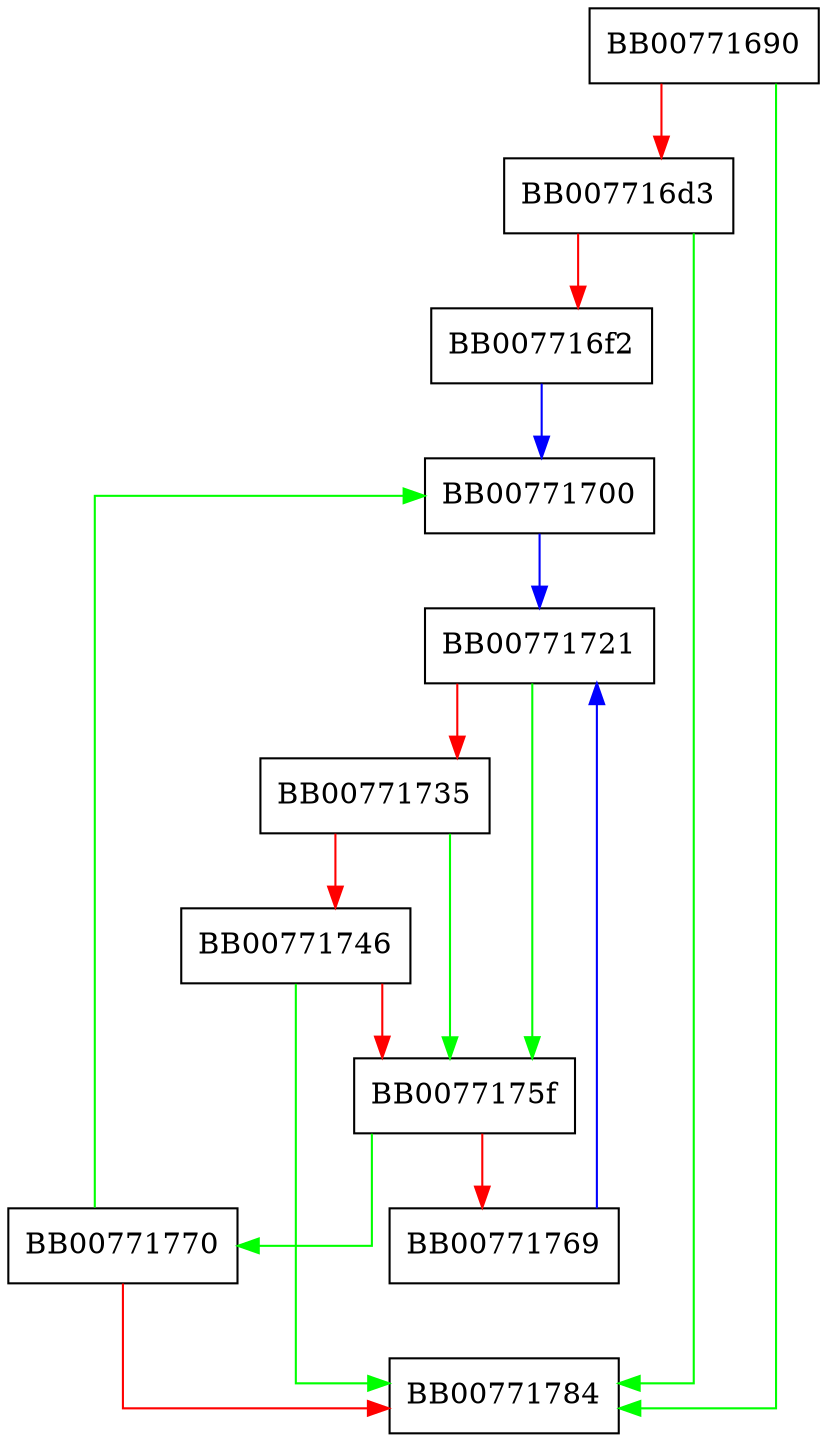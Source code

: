 digraph ossl_ht_filter {
  node [shape="box"];
  graph [splines=ortho];
  BB00771690 -> BB00771784 [color="green"];
  BB00771690 -> BB007716d3 [color="red"];
  BB007716d3 -> BB00771784 [color="green"];
  BB007716d3 -> BB007716f2 [color="red"];
  BB007716f2 -> BB00771700 [color="blue"];
  BB00771700 -> BB00771721 [color="blue"];
  BB00771721 -> BB0077175f [color="green"];
  BB00771721 -> BB00771735 [color="red"];
  BB00771735 -> BB0077175f [color="green"];
  BB00771735 -> BB00771746 [color="red"];
  BB00771746 -> BB00771784 [color="green"];
  BB00771746 -> BB0077175f [color="red"];
  BB0077175f -> BB00771770 [color="green"];
  BB0077175f -> BB00771769 [color="red"];
  BB00771769 -> BB00771721 [color="blue"];
  BB00771770 -> BB00771700 [color="green"];
  BB00771770 -> BB00771784 [color="red"];
}